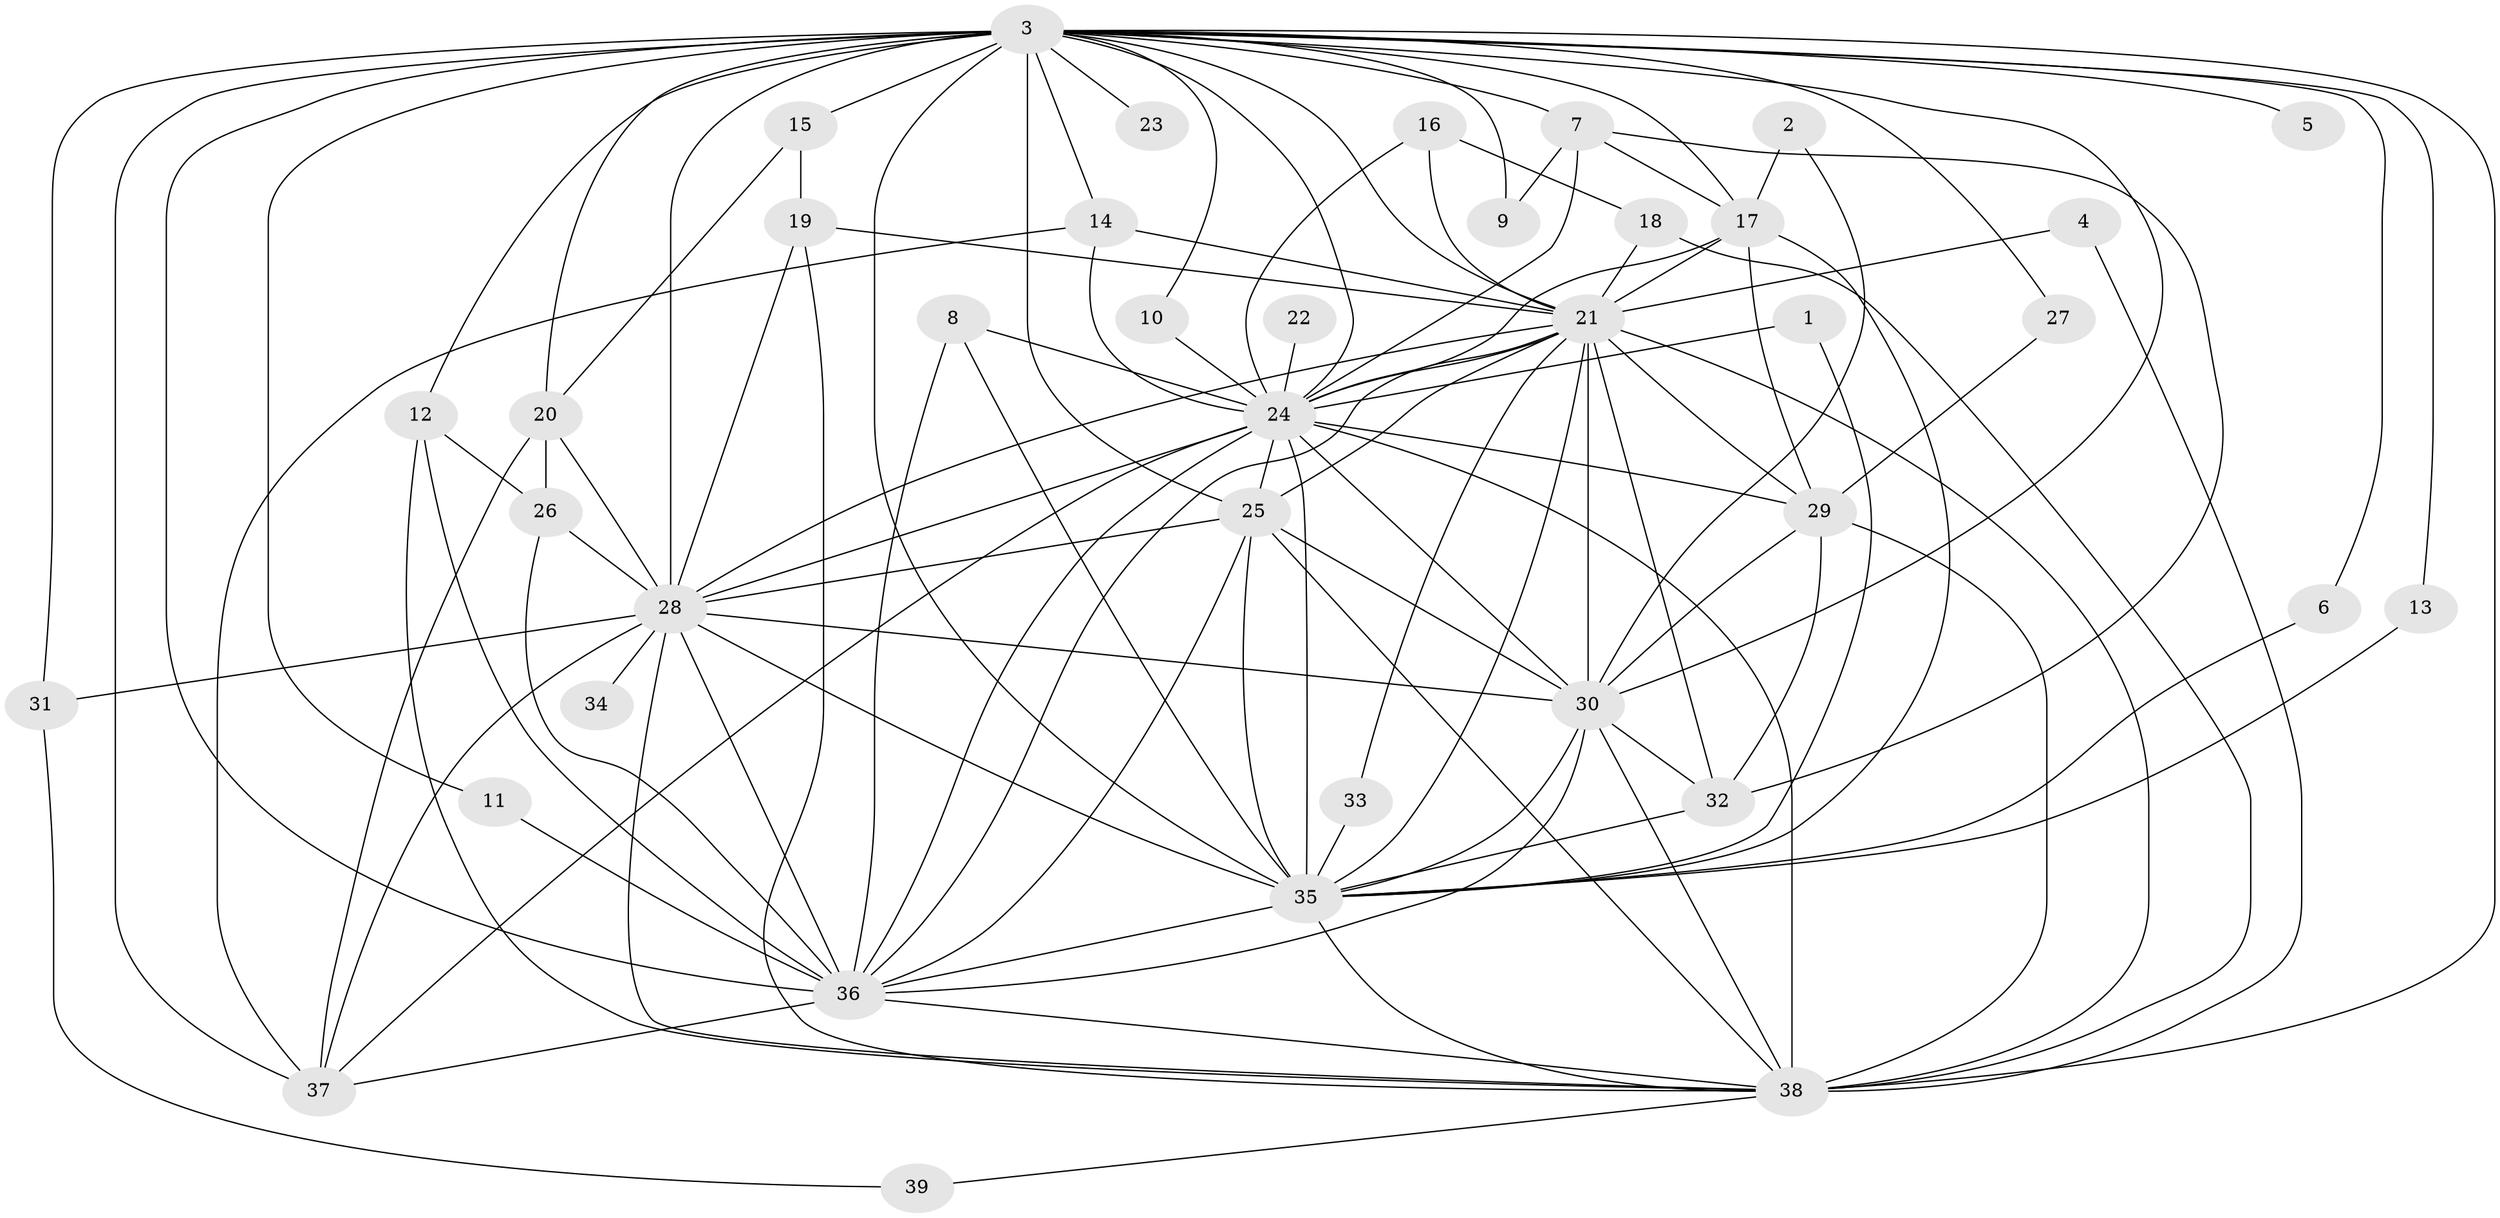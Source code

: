 // original degree distribution, {22: 0.01282051282051282, 20: 0.02564102564102564, 19: 0.02564102564102564, 12: 0.01282051282051282, 11: 0.01282051282051282, 13: 0.01282051282051282, 17: 0.01282051282051282, 24: 0.01282051282051282, 4: 0.10256410256410256, 3: 0.16666666666666666, 5: 0.02564102564102564, 2: 0.5384615384615384, 7: 0.02564102564102564, 6: 0.01282051282051282}
// Generated by graph-tools (version 1.1) at 2025/25/03/09/25 03:25:46]
// undirected, 39 vertices, 113 edges
graph export_dot {
graph [start="1"]
  node [color=gray90,style=filled];
  1;
  2;
  3;
  4;
  5;
  6;
  7;
  8;
  9;
  10;
  11;
  12;
  13;
  14;
  15;
  16;
  17;
  18;
  19;
  20;
  21;
  22;
  23;
  24;
  25;
  26;
  27;
  28;
  29;
  30;
  31;
  32;
  33;
  34;
  35;
  36;
  37;
  38;
  39;
  1 -- 24 [weight=1.0];
  1 -- 35 [weight=1.0];
  2 -- 17 [weight=1.0];
  2 -- 30 [weight=1.0];
  3 -- 5 [weight=1.0];
  3 -- 6 [weight=1.0];
  3 -- 7 [weight=1.0];
  3 -- 9 [weight=1.0];
  3 -- 10 [weight=1.0];
  3 -- 11 [weight=1.0];
  3 -- 12 [weight=1.0];
  3 -- 13 [weight=1.0];
  3 -- 14 [weight=1.0];
  3 -- 15 [weight=2.0];
  3 -- 17 [weight=1.0];
  3 -- 20 [weight=1.0];
  3 -- 21 [weight=3.0];
  3 -- 23 [weight=1.0];
  3 -- 24 [weight=2.0];
  3 -- 25 [weight=4.0];
  3 -- 27 [weight=1.0];
  3 -- 28 [weight=4.0];
  3 -- 30 [weight=2.0];
  3 -- 31 [weight=1.0];
  3 -- 35 [weight=3.0];
  3 -- 36 [weight=2.0];
  3 -- 37 [weight=1.0];
  3 -- 38 [weight=2.0];
  4 -- 21 [weight=1.0];
  4 -- 38 [weight=1.0];
  6 -- 35 [weight=1.0];
  7 -- 9 [weight=1.0];
  7 -- 17 [weight=1.0];
  7 -- 24 [weight=2.0];
  7 -- 32 [weight=1.0];
  8 -- 24 [weight=1.0];
  8 -- 35 [weight=1.0];
  8 -- 36 [weight=1.0];
  10 -- 24 [weight=1.0];
  11 -- 36 [weight=1.0];
  12 -- 26 [weight=1.0];
  12 -- 36 [weight=1.0];
  12 -- 38 [weight=1.0];
  13 -- 35 [weight=1.0];
  14 -- 21 [weight=1.0];
  14 -- 24 [weight=1.0];
  14 -- 37 [weight=1.0];
  15 -- 19 [weight=1.0];
  15 -- 20 [weight=1.0];
  16 -- 18 [weight=1.0];
  16 -- 21 [weight=1.0];
  16 -- 24 [weight=1.0];
  17 -- 21 [weight=1.0];
  17 -- 24 [weight=1.0];
  17 -- 29 [weight=1.0];
  17 -- 35 [weight=1.0];
  18 -- 21 [weight=1.0];
  18 -- 38 [weight=1.0];
  19 -- 21 [weight=1.0];
  19 -- 28 [weight=1.0];
  19 -- 38 [weight=1.0];
  20 -- 26 [weight=1.0];
  20 -- 28 [weight=1.0];
  20 -- 37 [weight=1.0];
  21 -- 24 [weight=1.0];
  21 -- 25 [weight=1.0];
  21 -- 28 [weight=1.0];
  21 -- 29 [weight=1.0];
  21 -- 30 [weight=1.0];
  21 -- 32 [weight=1.0];
  21 -- 33 [weight=1.0];
  21 -- 35 [weight=1.0];
  21 -- 36 [weight=1.0];
  21 -- 38 [weight=1.0];
  22 -- 24 [weight=1.0];
  24 -- 25 [weight=1.0];
  24 -- 28 [weight=1.0];
  24 -- 29 [weight=1.0];
  24 -- 30 [weight=2.0];
  24 -- 35 [weight=1.0];
  24 -- 36 [weight=1.0];
  24 -- 37 [weight=1.0];
  24 -- 38 [weight=2.0];
  25 -- 28 [weight=1.0];
  25 -- 30 [weight=1.0];
  25 -- 35 [weight=2.0];
  25 -- 36 [weight=1.0];
  25 -- 38 [weight=1.0];
  26 -- 28 [weight=1.0];
  26 -- 36 [weight=1.0];
  27 -- 29 [weight=1.0];
  28 -- 30 [weight=1.0];
  28 -- 31 [weight=2.0];
  28 -- 34 [weight=1.0];
  28 -- 35 [weight=2.0];
  28 -- 36 [weight=1.0];
  28 -- 37 [weight=1.0];
  28 -- 38 [weight=1.0];
  29 -- 30 [weight=1.0];
  29 -- 32 [weight=1.0];
  29 -- 38 [weight=2.0];
  30 -- 32 [weight=1.0];
  30 -- 35 [weight=2.0];
  30 -- 36 [weight=1.0];
  30 -- 38 [weight=1.0];
  31 -- 39 [weight=1.0];
  32 -- 35 [weight=1.0];
  33 -- 35 [weight=1.0];
  35 -- 36 [weight=1.0];
  35 -- 38 [weight=1.0];
  36 -- 37 [weight=1.0];
  36 -- 38 [weight=1.0];
  38 -- 39 [weight=1.0];
}

